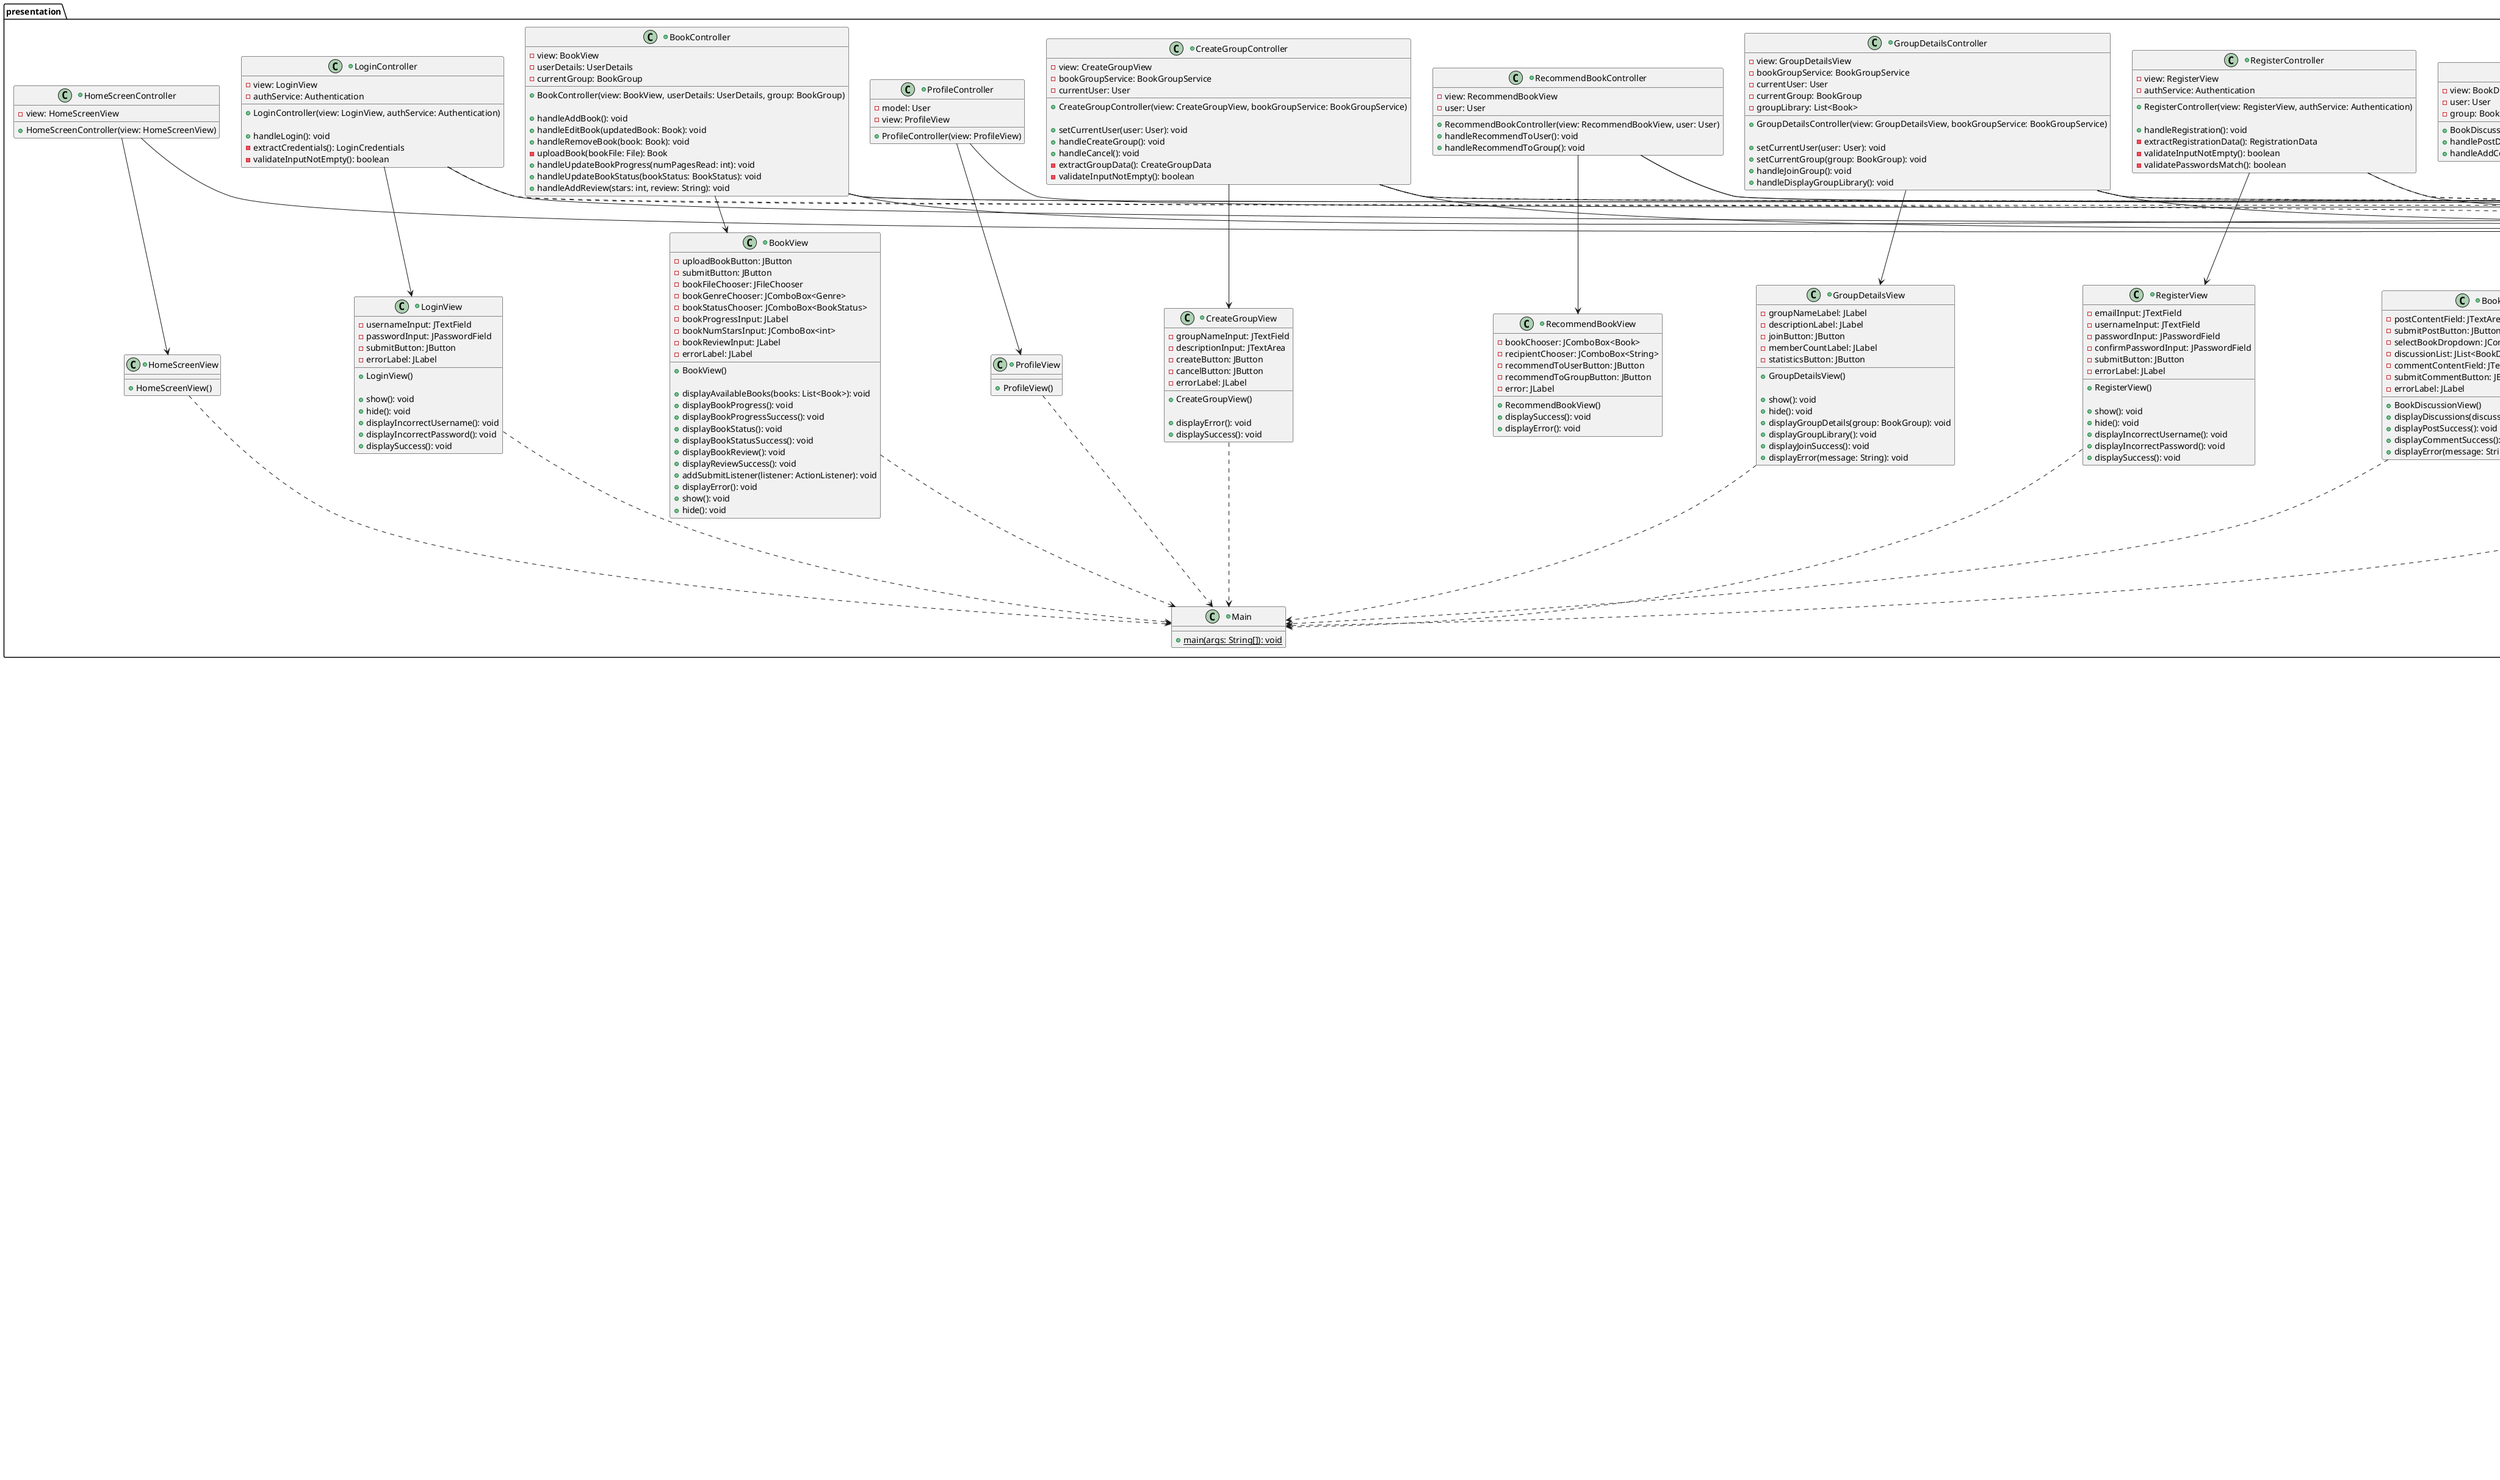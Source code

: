 @startuml

package presentation {
    +class Main {
        +{static}main(args: String[]): void
    }

    +class HomeScreenView {
        +HomeScreenView()
    }

    +class HomeScreenController {
        -view: HomeScreenView

        +HomeScreenController(view: HomeScreenView)
    }

    +class LoginView {
        -usernameInput: JTextField
        -passwordInput: JPasswordField
        -submitButton: JButton
        -errorLabel: JLabel

        +LoginView()

        +show(): void
        +hide(): void
        +displayIncorrectUsername(): void
        +displayIncorrectPassword(): void
        +displaySuccess(): void
    }

    +class LoginController {
        -view: LoginView
        -authService: Authentication

        +LoginController(view: LoginView, authService: Authentication)

        ' handle login will extract the credentials & call authenticateservice
        +handleLogin(): void
        -extractCredentials(): LoginCredentials
        -validateInputNotEmpty(): boolean
    }

    +class RegisterView {
        -emailInput: JTextField
        -usernameInput: JTextField
        -passwordInput: JPasswordField
        -confirmPasswordInput: JPasswordField
        -submitButton: JButton
        -errorLabel: JLabel

        +RegisterView()

        +show(): void
        +hide(): void
        +displayIncorrectUsername(): void
        +displayIncorrectPassword(): void
        +displaySuccess(): void
    }

    +class RegisterController {
        -view: RegisterView
        -authService: Authentication

        +RegisterController(view: RegisterView, authService: Authentication)

        +handleRegistration(): void
        -extractRegistrationData(): RegistrationData
        -validateInputNotEmpty(): boolean
        -validatePasswordsMatch(): boolean
    }

    +class ProfileView {
        +ProfileView()
    }

    +class ProfileController {
        -model: User
        -view: ProfileView

        +ProfileController(view: ProfileView)
    }

    +class RecommendBookView {
        -bookChooser: JComboBox<Book>
        -recipientChooser: JComboBox<String>
        -recommendToUserButton: JButton
        -recommendToGroupButton: JButton
        -error: JLabel

        +RecommendBookView()
        +displaySuccess(): void
        +displayError(): void
    }

    +class RecommendBookController {
        -view: RecommendBookView
        -user: User

        +RecommendBookController(view: RecommendBookView, user: User)
        +handleRecommendToUser(): void
        +handleRecommendToGroup(): void
    }

    +class BookView {
        -uploadBookButton: JButton
        -submitButton: JButton
        -bookFileChooser: JFileChooser
        -bookGenreChooser: JComboBox<Genre>
        -bookStatusChooser: JComboBox<BookStatus>
        -bookProgressInput: JLabel
        -bookNumStarsInput: JComboBox<int>
        -bookReviewInput: JLabel
        -errorLabel: JLabel

        +BookView()

        +displayAvailableBooks(books: List<Book>): void
        +displayBookProgress(): void
        +displayBookProgressSuccess(): void
        +displayBookStatus(): void
        +displayBookStatusSuccess(): void
        +displayBookReview(): void
        +displayReviewSuccess(): void
        +addSubmitListener(listener: ActionListener): void
        +displayError(): void
        +show(): void
        +hide(): void
    }

    +class BookController {
        -view: BookView
        -userDetails: UserDetails
        -currentGroup: BookGroup

        +BookController(view: BookView, userDetails: UserDetails, group: BookGroup)

        +handleAddBook(): void
        +handleEditBook(updatedBook: Book): void
        +handleRemoveBook(book: Book): void
        -uploadBook(bookFile: File): Book
        +handleUpdateBookProgress(numPagesRead: int): void
        +handleUpdateBookStatus(bookStatus: BookStatus): void
        +handleAddReview(stars: int, review: String): void
    }

    +class CreateGroupView {
            -groupNameInput: JTextField
            -descriptionInput: JTextArea
            -createButton: JButton
            -cancelButton: JButton
            -errorLabel: JLabel

            +CreateGroupView()

            +displayError(): void
            +displaySuccess(): void

    }

    +class CreateGroupController {
        -view: CreateGroupView
        -bookGroupService: BookGroupService
        -currentUser: User

        +CreateGroupController(view: CreateGroupView, bookGroupService: BookGroupService)

        +setCurrentUser(user: User): void
        +handleCreateGroup(): void
        +handleCancel(): void
        -extractGroupData(): CreateGroupData
        -validateInputNotEmpty(): boolean
    }

    +class GroupDetailsView {
        -groupNameLabel: JLabel
        -descriptionLabel: JLabel
        -joinButton: JButton
        -memberCountLabel: JLabel
        -statisticsButton: JButton

        +GroupDetailsView()

        +show(): void
        +hide(): void
        +displayGroupDetails(group: BookGroup): void
        +displayGroupLibrary(): void
        +displayJoinSuccess(): void
        +displayError(message: String): void
    }

    +class GroupDetailsController {
        -view: GroupDetailsView
        -bookGroupService: BookGroupService
        -currentUser: User
        -currentGroup: BookGroup
        -groupLibrary: List<Book>

        +GroupDetailsController(view: GroupDetailsView, bookGroupService: BookGroupService)

        +setCurrentUser(user: User): void
        +setCurrentGroup(group: BookGroup): void
        +handleJoinGroup(): void
        +handleDisplayGroupLibrary(): void
    }

    +class BookDiscussionView {
        -postContentField: JTextArea
        -submitPostButton: JButton
        -selectBookDropdown: JComboBox<Book>
        -discussionList: JList<BookDiscussion>
        -commentContentField: JTextArea
        -submitCommentButton: JButton
        -errorLabel: JLabel

        +BookDiscussionView()
        +displayDiscussions(discussions: List<BookDiscussion>): void
        +displayPostSuccess(): void
        +displayCommentSuccess(): void
        +displayError(message: String): void
    }

    +class BookDiscussionController {
        -view: BookDiscussionView
        -user: User
        -group: BookGroup

        +BookDiscussionController(view: BookDiscussionView, user: User, group: BookGroup)
        +handlePostDiscussion(): void
        +handleAddComment(discussion: BookDiscussion): void
    }

    +class GroupStatisticsView {
        -totalBooksLabel: JLabel
        -popularGenresPanel: JPanel
        -popularBooksList: JList<Book>
        -selectBookButton: JButton
        -errorLabel: JLabel

        +GroupStatisticsView()
        +displayStatistics(stats: GroupStatistics): void
        +displayError(message: String): void
        +displayBookSelectionSuccess(): void
        +show(): void
        +hide(): void
    }

    +class GroupStatisticsController {
        -view: GroupStatisticsView
        -statisticsService: GroupStatisticsService
        -currentUser: User
        -currentGroup: BookGroup

        +GroupStatisticsController(view: GroupStatisticsView, statisticsService: GroupStatisticsService)
        +setCurrentUser(user: User): void
        +setCurrentGroup(group: BookGroup): void
        +handleViewStatistics(): void
        +handleSelectBook(book: Book): void
        -isBookAvailable(book: Book): boolean
    }
}

package domain {

    package authenticate {
        package credentialData {
            +class User {
                -userid: String
                -username: String
                -email: String

                +User(userId: String, email: String, username: String)

                +matches(credentials: LoginCredentials): boolean
                +hashCode(): int
            }

            +class SecureUser {
                -user: User
                -passwordHash: String
                -salt: String

                +SecureUser(user: User, passwordHash: String, salt: String)

                +authenticateWith(credentials: LoginCredentials): boolean
                +getUser(): User
            }

            +class LoginCredentials {
                -username: String
                -password: String

                +LoginCredentials(username: String, password: String)

                +validateFormat(): InputValidationResult
                +hashWith(salt: String): String
            }

            +class RegistrationData {
                -email: String
                -username: String
                -password: String

                +RegistrationData(email: String, username: String, password: String)

                +validateFormat(): InputValidationResult
                +toUser(): User
            }
        }

        +class Authentication {
            -userData: UserData
            -passwordEncoder: PasswordEncoder

            +Authentication(userData: UserData, passwordEncoder: PasswordEncoder)

            +authenticate(credentials: LoginCredentials): AuthenticationResult
            +register(registrationData: RegistrationData): RegistrationResult

            -validateRegistrationData(data: RegistrationData): InputValidationResult
            -checkUserExists(username: String, email: String): boolean
            -createSecureUser(data: RegistrationData): SecureUser
        }

        +class PasswordEncoder {
            +generateSalt(): String
            +hash(password: String, salt: String): String
            +verify(password: String, salt: String, hashedPassword: String): boolean
        }

        +class InputValidationResult {
            -isValid: boolean
            -errorMessage: String

            +InputValidationResult(isValid: boolean, errorMessage: String)

            +isValid(): boolean
            +getErrorMessage(): String
        }

        +class AuthenticationResult {
            -success: boolean
            -user: User
            -errorMessage: String

            +AuthenticationResult(success: boolean, user: User, errorMessage: String)

            +isSuccess(): boolean
            +getUser(): User
            +getErrorMessage(): String
        }

        +class RegistrationResult {
            -success: boolean
            -user: User
            -errorMessage: String

            +RegistrationResult(success: boolean, user: User, errorMessage: String)

            +isSuccess(): boolean
            +getUser(): User
            +getErrorMessage(): String
        }
    }


    package book {
        +class UserDetails {
            -bookLibrary: List<Book>
            -bookGroups: List<BookGroup>

            +UserDetails()
            +addBook(book: Book): boolean
            +joinBookGroup(bookGroup: BookGroup): boolean
            +recommendBook(book: Book): boolean
            +editBook(updatedBook: Book): boolean
            +removeBook(book: Book): boolean
        }

        +class Book {
            -genre: Genre
            -totalPages: int
            -pagesRead: int
            -starReview: int
            -writtenReview: String
            -bookFile: File
            -bookStatus: BookStatus
            -bookReview: BookReview

            +Book(bookFile: File, genre: Genre, totalPages: int)
            +addReview(stars: int): boolean
            +addReview(stars: int, review: String): boolean
            +addProgress(currPages: int): boolean
            +updateDetails(newGenre: Genre, newTotalPages: int): void
        }

        +class BookReview {
            -numStars: int
            -review: String

            +BookReview(numStars: int, review: String)
        }

        +enum Genre {
            ACTION
            FICTION
            HISTORICAL
            HORROR
            MYSTERY
            NON-FICTION
            ROMANCE
            SCIENCE_FICTION
        }

        +enum BookStatus {
            WANT_TO_READ
            READING
            READ
        }

        +class BookDiscussion {
            -discussionId: String
            -author: User
            -book: Book
            -groupId: String
            -content: String
            -timestamp: Date
            -comments: List<DiscussionComment>

            +BookDiscussion(author: User, book: Book, groupId: String, content: String)
            +addComment(comment: DiscussionComment): void
        }

        +class DiscussionComment {
            -commentId: String
            -author: User
            -content: String
            -timestamp: Date

            +DiscussionComment(author: User, content: String)
        }
    }

    +class RecommendationService {
        -userData: User
        -groupData: BookGroup

        +RecommendationService(user: User, bookGroup: BookGroup)
        +recommendToUser(sender: User, recipient: String, book: Book): boolean
        +recommendToUser(sender: User, recipient: String, book: Book): boolean
    }

    package bookGroup {
        +class BookGroup {
            -groupId: String
            -groupName: String
            -description: String
            -creatorId: String
            -memberIds: List<String>
            -createdDate: Date
            -groupLibrary: List<Book>
            -groupDiscussions: List<BookDiscussion>

            +BookGroup(groupId: String, groupName: String, description: String, creatorId: String)

            +addMember(userId: String): void
            +removeMember(userId: String): void
            +isMember(userId: String): boolean
            +addBookToLibrary(book: Book): boolean
            +addDiscussion(discussion: BookDiscussion): boolean
        }

        +class CreateGroupData {
            -groupName: String
            -description: String

            +CreateGroupData(groupName: String, description: String)

            +validateFormat(): InputValidationResult
            +getGroupName(): String
            +getDescription(): String
        }

        +class BookGroupService {
            -bookGroupData: BookGroupData

            +BookGroupService(bookGroupData: BookGroupData)

            +getAllGroups(): List<BookGroup>
            +createGroup(groupData: CreateGroupData, creatorId: String): CreateGroupResult
            +joinGroup(groupId: String, userId: String): JoinGroupResult
            -validateCreateGroupData(data: CreateGroupData): InputValidationResult
        }

        +class CreateGroupResult {
            -success: boolean
            -bookGroup: BookGroup
            -errorMessage: String

            +CreateGroupResult(success: boolean, bookGroup: BookGroup, errorMessage: String)

            +isSuccess(): boolean
            +getBookGroup(): BookGroup
            +getErrorMessage(): String
        }

        +class JoinGroupResult {
            -success: boolean
            -bookGroup: BookGroup
            -errorMessage: String

            +JoinGroupResult(success: boolean, bookGroup: BookGroup, errorMessage: String)

            +isSuccess(): boolean
            +getBookGroup(): BookGroup
            +getErrorMessage(): String
        }
    }

    package readingStats
    {
        +class GroupStatistics {
            -totalBooksRead: int
            -popularGenres: Map<Genre, Integer>
            -popularBooks: List<Book>
            -groupId: String

            +GroupStatistics(groupId: String, totalBooksRead: int, popularGenres: Map<Genre, Integer>, popularBooks: List<Book>)
            +getTotalBooksRead(): int
            +getPopularGenres(): Map<Genre, Integer>
            +getPopularBooks(): List<Book>
        }

        +class GroupStatisticsService {
            -bookGroupData: BookGroupData
            -userData: UserData

            +GroupStatisticsService(bookGroupData: BookGroupData, userData: UserData)
            +generateGroupStatistics(groupId: String): GroupStatistics
            +isBookAvailableToUser(book: Book, user: User, group: BookGroup): boolean
            -calculateTotalBooksRead(groupId: String): int
            -calculatePopularGenres(groupId: String): Map<Genre, Integer>
            -calculatePopularBooks(groupId: String): List<Book>
        }
    }
}


package datasource {
    package dto {
        +class UserDTO {
            +userId: String
            +username: String
            +email: String
            +passwordHash: String
            +salt: String

            +UserDTO()
            +UserDTO(userId: String, username: String, email: String, passwordHash: String, salt: String)
        }

        +class BookGroupDTO {
            +groupId: String
            +groupName: String
            +description: String
            +creatorId: String
            +memberIds: List<String>
            +createdDate: String

            +BookGroupDTO()
            +BookGroupDTO(groupId: String, groupName: String, description: String, creatorId: String, memberIds: String, createdDate: String)
        }
    }

    +interface UserData {
        +save(userDTO: UserDTO): void
        +findByUsername(username: String): UserDTO
        +findByEmail(email: String): UserDTO
        +exists(username: String, email: String): boolean
    }

    +interface BookGroupData {
        +save(bookGroupDTO: BookGroupDTO): void
        +findById(groupId: String): BookGroupDTO
        +findAll(): List<BookGroupDTO>
        +findByMemberId(userId: String): List<BookGroupDTO>
        +update(bookGroupDTO: BookGroupDTO): void
    }

    +class ExampleUserDataBase {
        -users: Map<String, UserDTO>
        -usersByEmail: Map<String, UserDTO>

        +ExampleUserDatabase()

        +save(userDTO: UserDTO): void
        +findByUsername(username: String): UserDTO
        +findByEmail(email: String): UserDTO
        +exists(username: String, email: String): boolean
        -loadUsersFromFile(): void
        -saveUsersToFile(): void
    }

    +class ExampleBookGroupDataBase {
        -groups: Map<String, BookGroupDTO>

        +ExampleBookGroupDatabase()

        +save(bookGroupDTO: BookGroupDTO): void
        +findById(groupId: String): BookGroupDTO
        +findAll(): List<BookGroupDTO>
        +findByMemberId(userId: String): List<BookGroupDTO>
        +update(bookGroupDTO: BookGroupDTO): void
        -loadGroupsFromFile(): void
        -saveGroupsToFile(): void
    }
}

' presentation dependencies
HomeScreenView ..> Main
LoginView ..> Main
RegisterView ..> Main
ProfileView ..> Main
CreateGroupView ..> Main
GroupDetailsView ..> Main
BookView ..> Main
BookDiscussionView ..> Main
GroupStatisticsView ..> Main

HomeScreenController --> HomeScreenView
HomeScreenController --> BookGroupService

LoginController --> LoginView
LoginController --> Authentication
LoginController ..> LoginCredentials
LoginController ..> AuthenticationResult

RegisterController --> RegisterView
RegisterController --> Authentication
RegisterController ..> RegistrationData
RegisterController ..> RegistrationResult

ProfileController --> ProfileView
ProfileController --> User

BookController --> BookView
BookController --> UserDetails
BookController --> Book
BookController --> BookGroup

RecommendBookController --> RecommendBookView
RecommendBookController --> RecommendationService
RecommendBookController --> User

CreateGroupController --> CreateGroupView
CreateGroupController --> BookGroupService
CreateGroupController --> User
CreateGroupController ..> CreateGroupData
CreateGroupController ..> CreateGroupResult

GroupDetailsController --> GroupDetailsView
GroupDetailsController --> BookGroupService
GroupDetailsController --> User
GroupDetailsController ..> BookGroup
GroupDetailsController ..> JoinGroupResult

BookDiscussionController --> BookDiscussionView
BookDiscussionController --> User
BookDiscussionController --> BookGroup
BookDiscussionController --> BookDiscussion

GroupStatisticsController --> GroupStatisticsView
GroupStatisticsController --> GroupStatisticsService
GroupStatisticsController --> User
GroupStatisticsController --> BookGroup
GroupStatisticsController ..> GroupStatistics

' domain dependencies
Authentication --> UserData
Authentication --> PasswordEncoder
Authentication --> InputValidationResult
Authentication --> AuthenticationResult
Authentication --> RegistrationResult

SecureUser -u-> User
SecureUser --> LoginCredentials

LoginCredentials --> InputValidationResult

RegistrationData --> InputValidationResult
RegistrationData -u-> User

User --> UserDetails

AuthenticationResult --> User
RegistrationResult --> User

UserDetails --> "*" Book
UserDetails --> BookGroup

Book --> Genre
Book --> BookStatus
Book --> BookReview

BookGroup --> "*" BookDiscussion
BookGroup --> "*" Book

BookDiscussion --> "*" DiscussionComment
BookDiscussion --> User
BookDiscussion --> Book

DiscussionComment --> User
DiscussionComment --> Book

BookGroupService --> BookGroupData
BookGroupService --> CreateGroupData
BookGroupService --> CreateGroupResult
BookGroupService --> JoinGroupResult
BookGroupService --> BookGroup

CreateGroupData --> InputValidationResult

CreateGroupResult --> BookGroup
JoinGroupResult --> BookGroup

RecommendationService --> UserDetails
RecommendationService --> BookGroup
RecommendationService --> User
RecommendationService --> Book

GroupStatisticsService --> BookGroupData
GroupStatisticsService --> UserData
GroupStatisticsService --> GroupStatistics
GroupStatisticsService --> BookGroup
GroupStatisticsService --> User
GroupStatisticsService --> Book

GroupStatistics --> "*" Genre
GroupStatistics --> "*" Book

' datasource dependencies
BookGroupData --> BookGroupDTO
UserData --> UserDTO

ExampleUserDataBase ..|> UserData
ExampleBookGroupDataBase ..|> BookGroupData
@enduml
